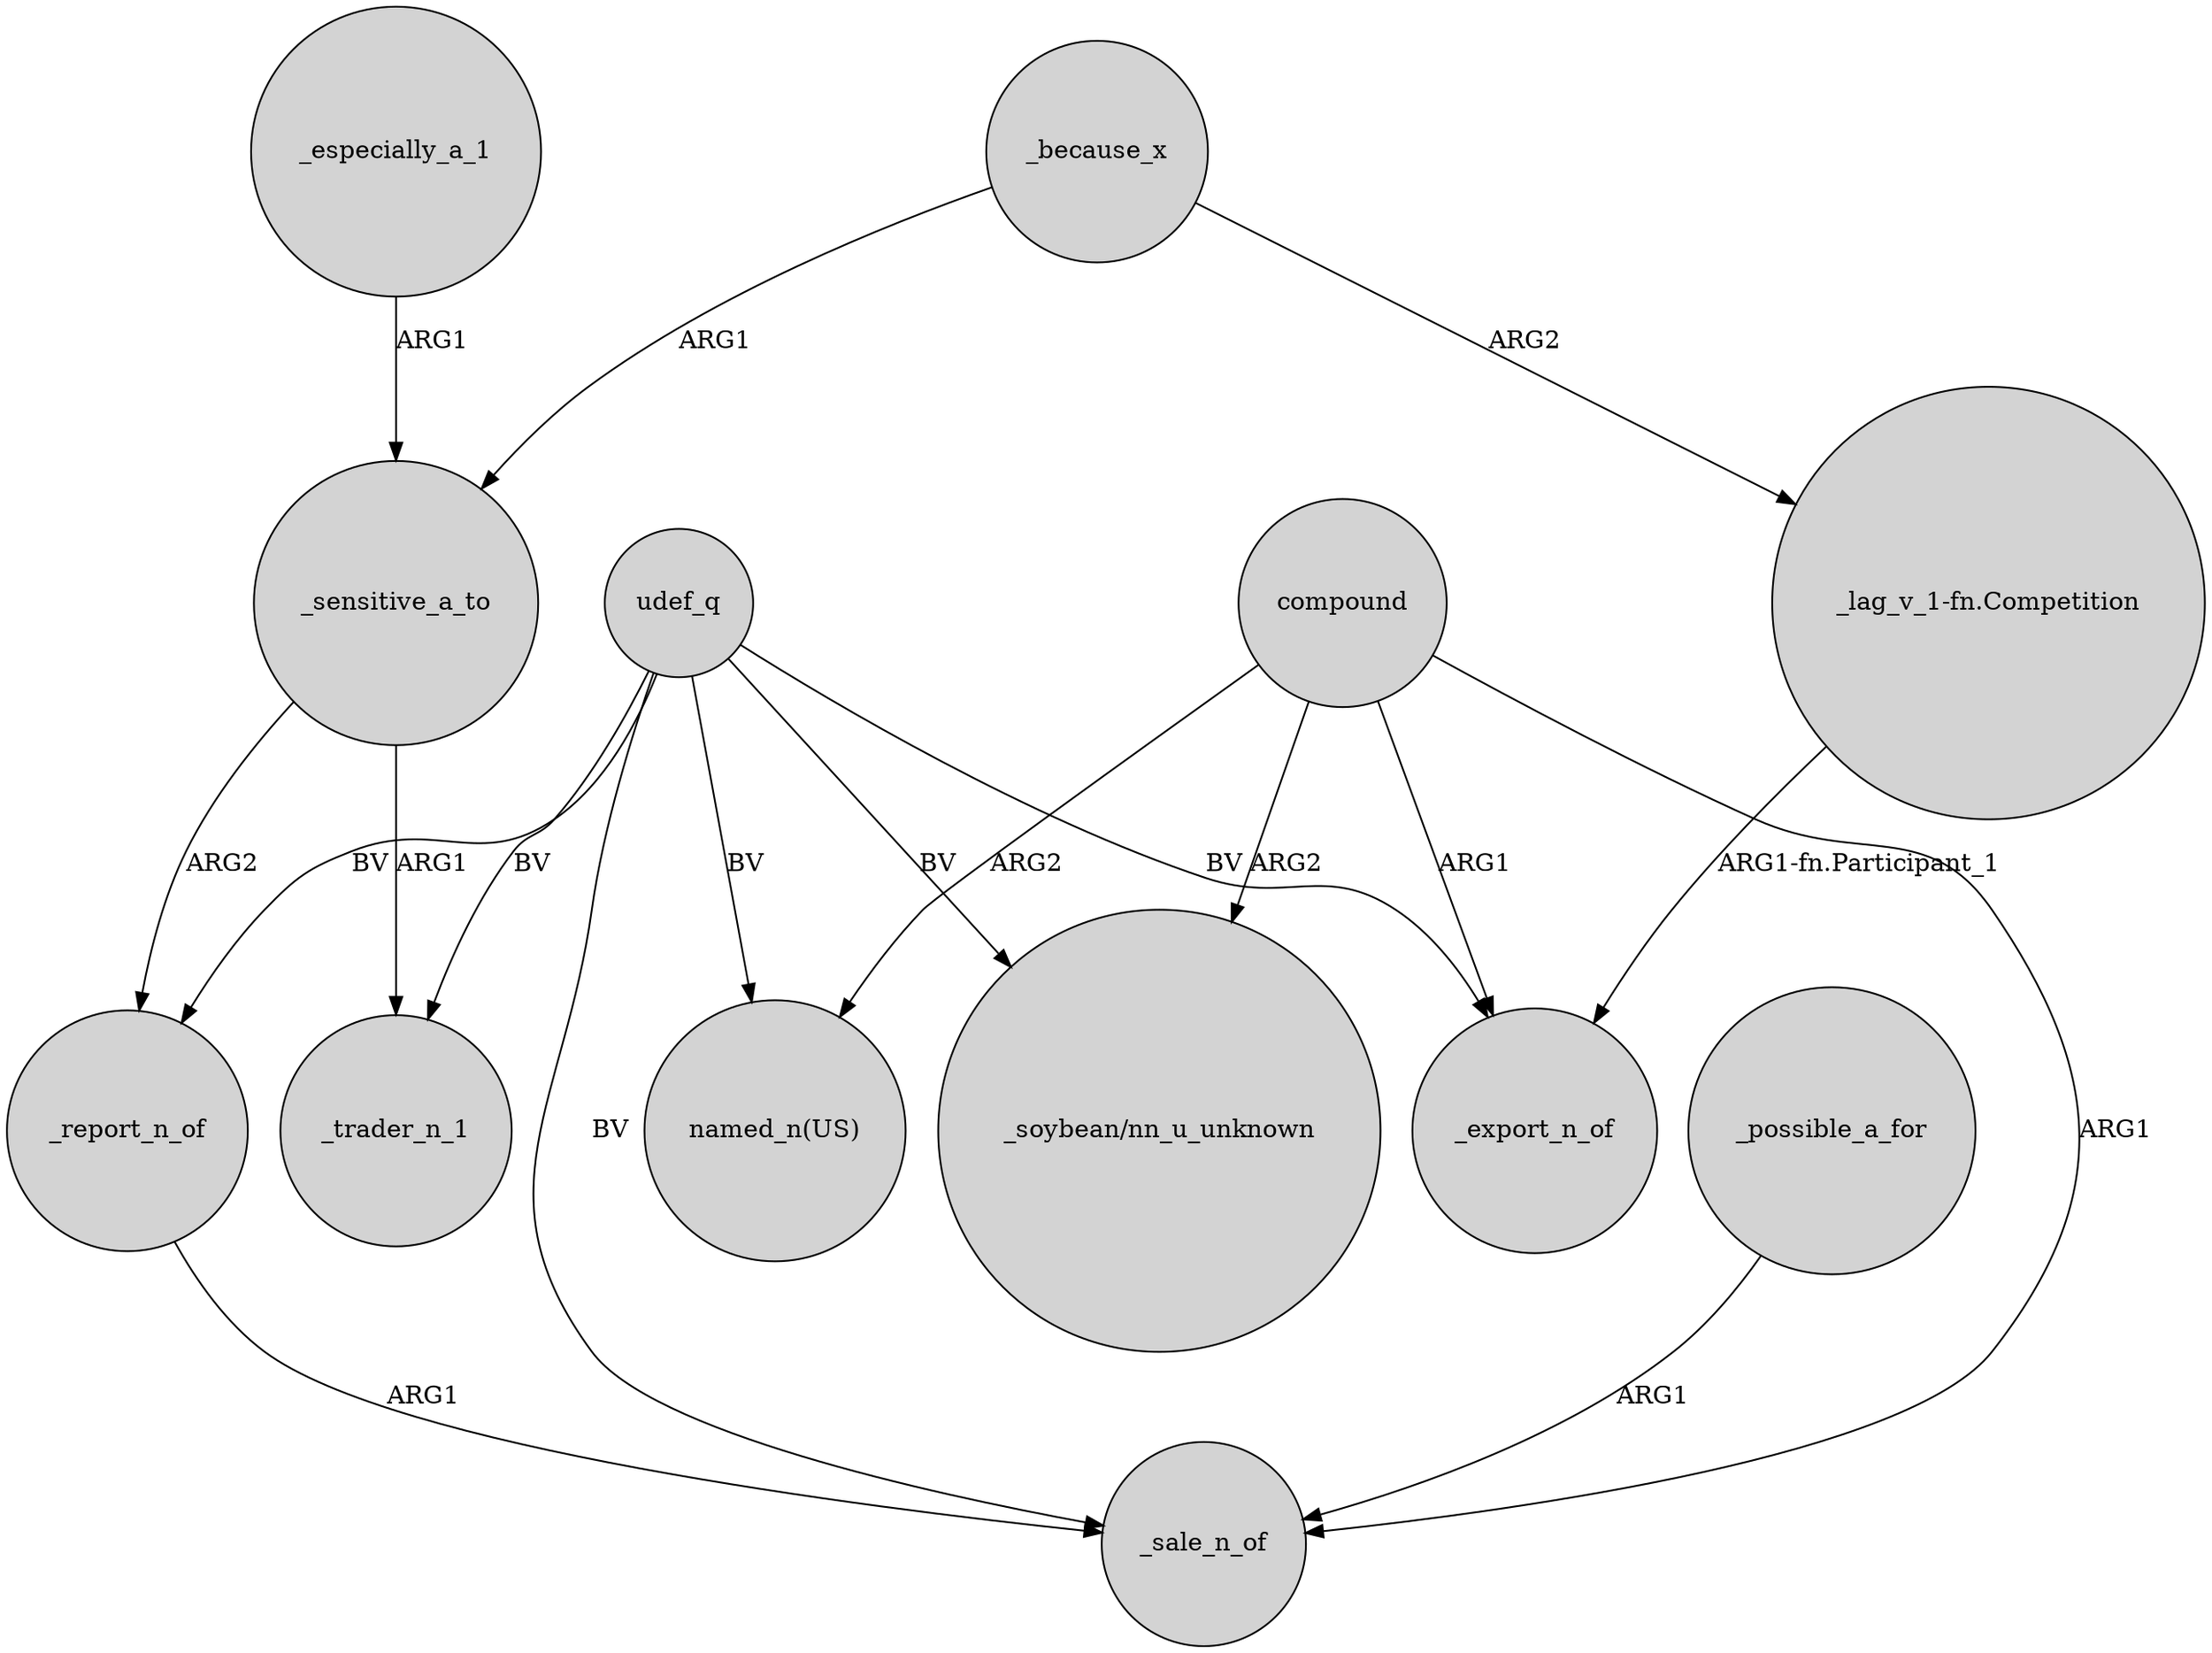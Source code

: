 digraph {
	node [shape=circle style=filled]
	udef_q -> _export_n_of [label=BV]
	_possible_a_for -> _sale_n_of [label=ARG1]
	"_lag_v_1-fn.Competition" -> _export_n_of [label="ARG1-fn.Participant_1"]
	_sensitive_a_to -> _trader_n_1 [label=ARG1]
	compound -> _export_n_of [label=ARG1]
	udef_q -> _sale_n_of [label=BV]
	_because_x -> _sensitive_a_to [label=ARG1]
	_report_n_of -> _sale_n_of [label=ARG1]
	compound -> "_soybean/nn_u_unknown" [label=ARG2]
	_especially_a_1 -> _sensitive_a_to [label=ARG1]
	udef_q -> _report_n_of [label=BV]
	_because_x -> "_lag_v_1-fn.Competition" [label=ARG2]
	compound -> "named_n(US)" [label=ARG2]
	_sensitive_a_to -> _report_n_of [label=ARG2]
	udef_q -> "_soybean/nn_u_unknown" [label=BV]
	udef_q -> "named_n(US)" [label=BV]
	compound -> _sale_n_of [label=ARG1]
	udef_q -> _trader_n_1 [label=BV]
}
